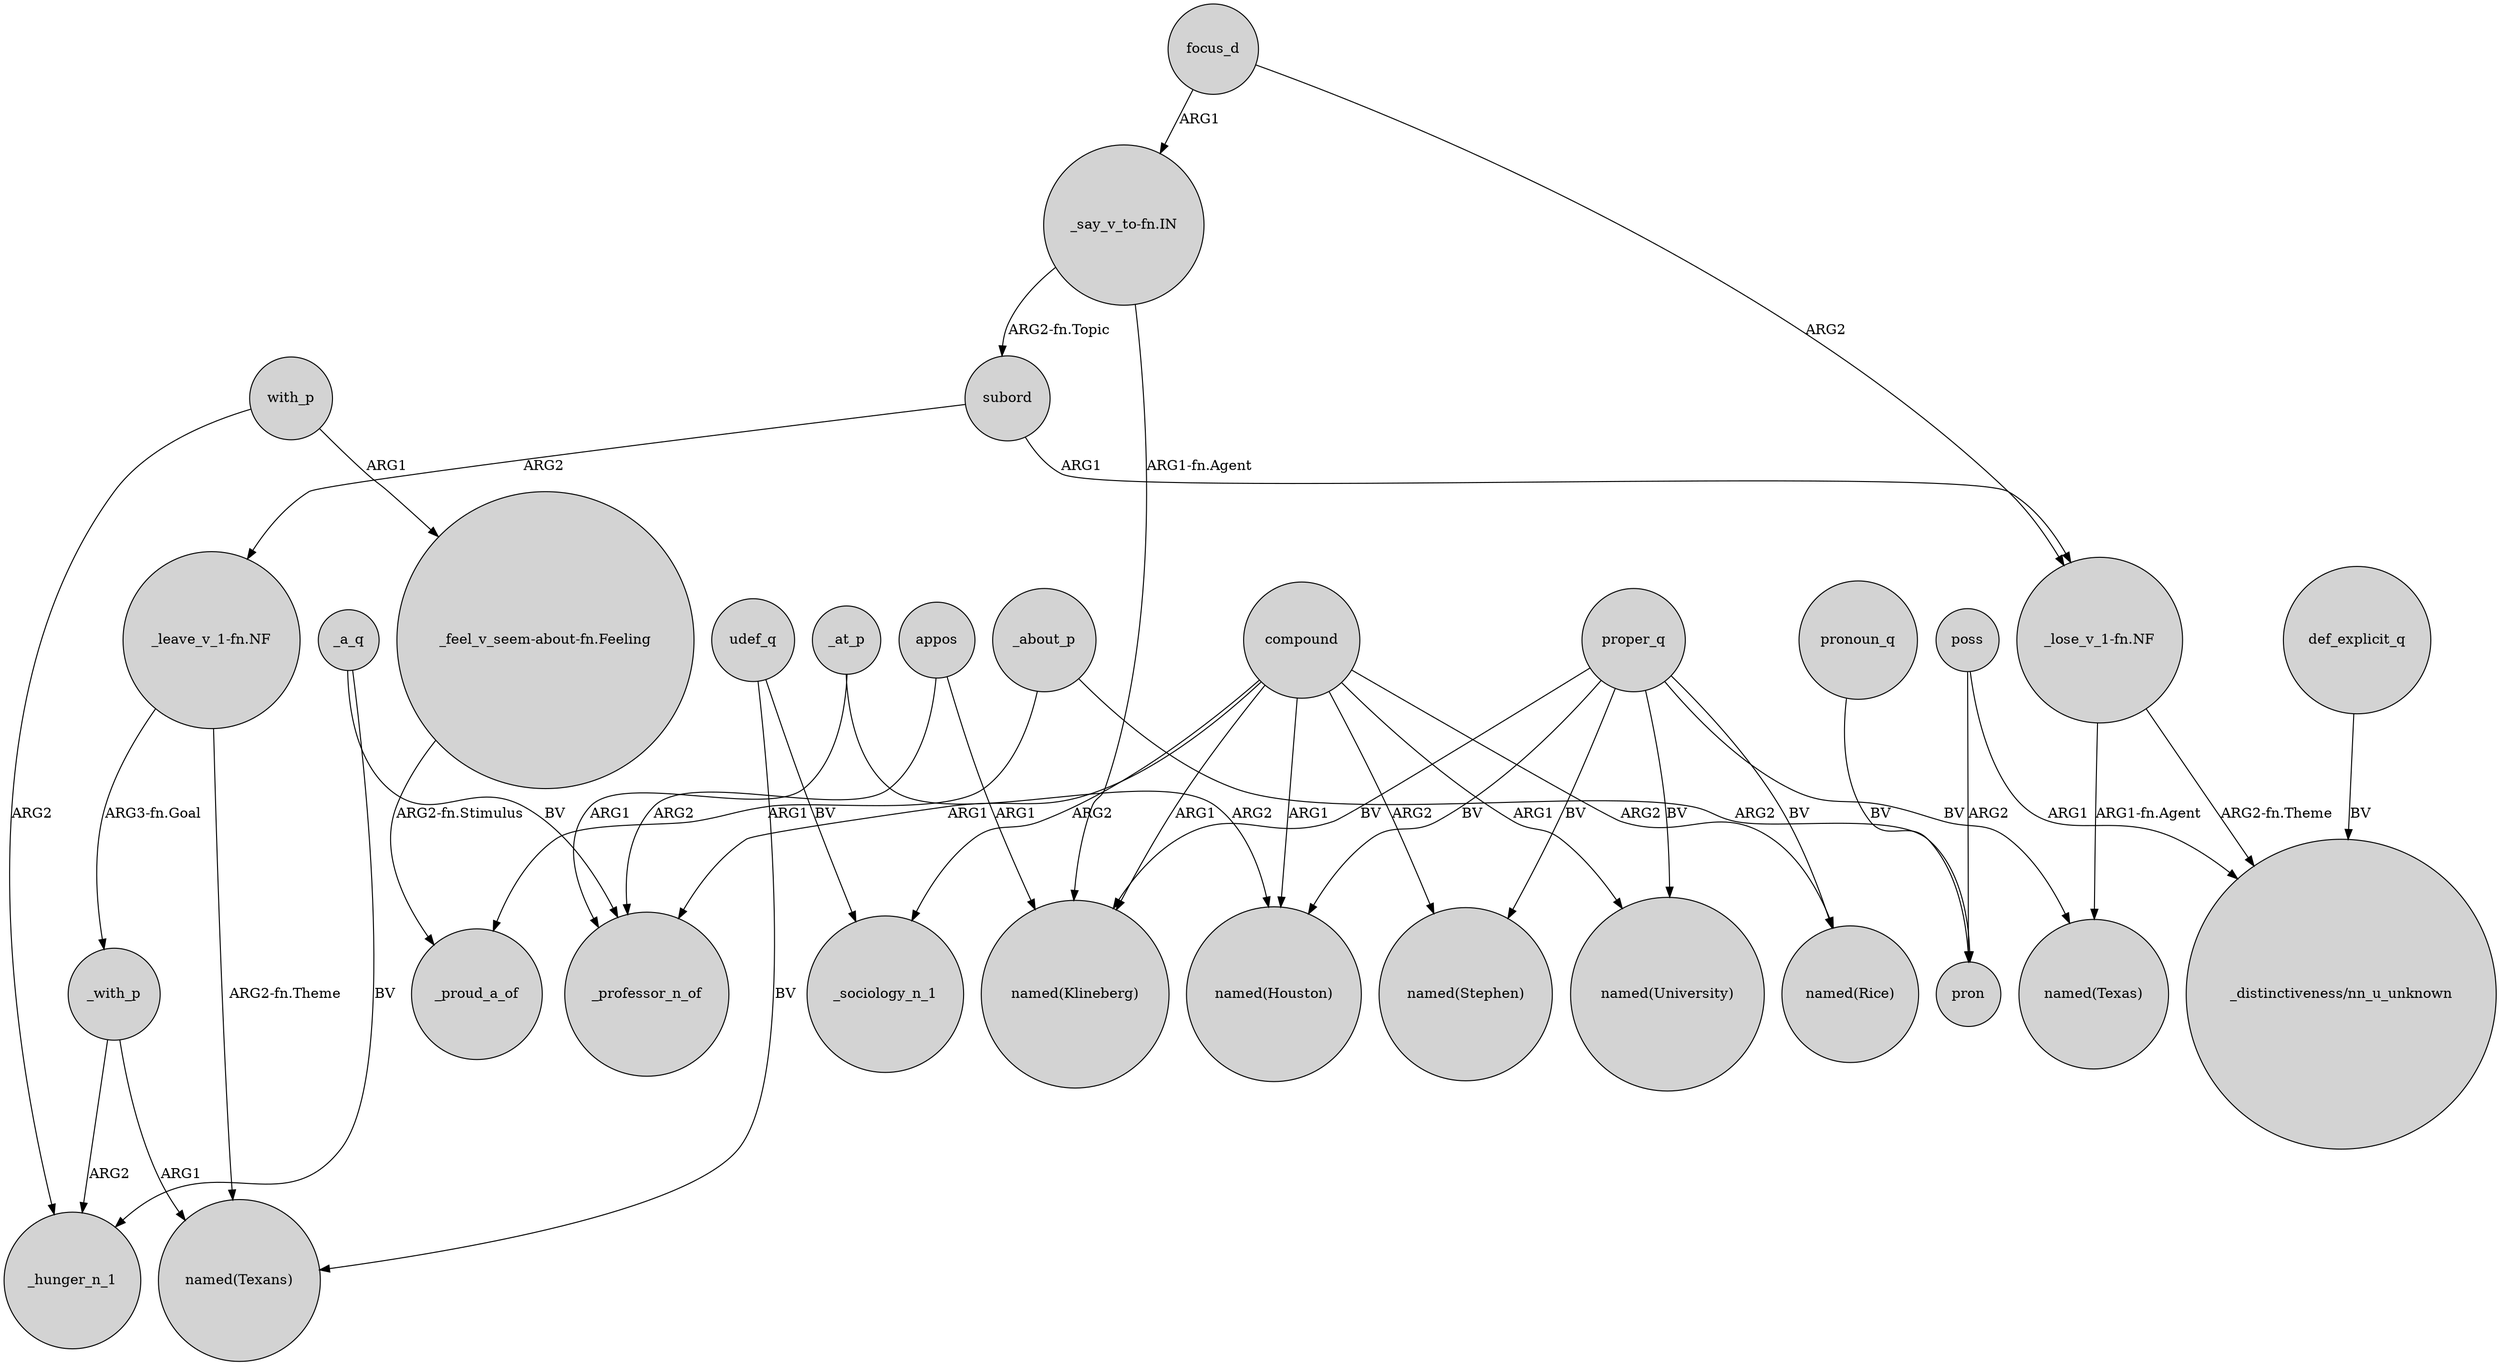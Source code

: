 digraph {
	node [shape=circle style=filled]
	_about_p -> _proud_a_of [label=ARG1]
	_a_q -> _hunger_n_1 [label=BV]
	udef_q -> _sociology_n_1 [label=BV]
	_with_p -> "named(Texans)" [label=ARG1]
	poss -> pron [label=ARG2]
	compound -> "named(Klineberg)" [label=ARG1]
	"_lose_v_1-fn.NF" -> "named(Texas)" [label="ARG1-fn.Agent"]
	subord -> "_leave_v_1-fn.NF" [label=ARG2]
	_with_p -> _hunger_n_1 [label=ARG2]
	compound -> "named(University)" [label=ARG1]
	"_lose_v_1-fn.NF" -> "_distinctiveness/nn_u_unknown" [label="ARG2-fn.Theme"]
	udef_q -> "named(Texans)" [label=BV]
	with_p -> _hunger_n_1 [label=ARG2]
	compound -> _professor_n_of [label=ARG1]
	appos -> "named(Klineberg)" [label=ARG1]
	_about_p -> pron [label=ARG2]
	_a_q -> _professor_n_of [label=BV]
	pronoun_q -> pron [label=BV]
	"_leave_v_1-fn.NF" -> "named(Texans)" [label="ARG2-fn.Theme"]
	proper_q -> "named(Texas)" [label=BV]
	"_leave_v_1-fn.NF" -> _with_p [label="ARG3-fn.Goal"]
	with_p -> "_feel_v_seem-about-fn.Feeling" [label=ARG1]
	compound -> "named(Rice)" [label=ARG2]
	compound -> "named(Houston)" [label=ARG1]
	"_say_v_to-fn.IN" -> subord [label="ARG2-fn.Topic"]
	def_explicit_q -> "_distinctiveness/nn_u_unknown" [label=BV]
	"_say_v_to-fn.IN" -> "named(Klineberg)" [label="ARG1-fn.Agent"]
	_at_p -> _professor_n_of [label=ARG1]
	proper_q -> "named(Houston)" [label=BV]
	proper_q -> "named(Rice)" [label=BV]
	proper_q -> "named(Klineberg)" [label=BV]
	subord -> "_lose_v_1-fn.NF" [label=ARG1]
	appos -> _professor_n_of [label=ARG2]
	focus_d -> "_lose_v_1-fn.NF" [label=ARG2]
	compound -> _sociology_n_1 [label=ARG2]
	proper_q -> "named(Stephen)" [label=BV]
	"_feel_v_seem-about-fn.Feeling" -> _proud_a_of [label="ARG2-fn.Stimulus"]
	_at_p -> "named(Houston)" [label=ARG2]
	poss -> "_distinctiveness/nn_u_unknown" [label=ARG1]
	focus_d -> "_say_v_to-fn.IN" [label=ARG1]
	compound -> "named(Stephen)" [label=ARG2]
	proper_q -> "named(University)" [label=BV]
}
